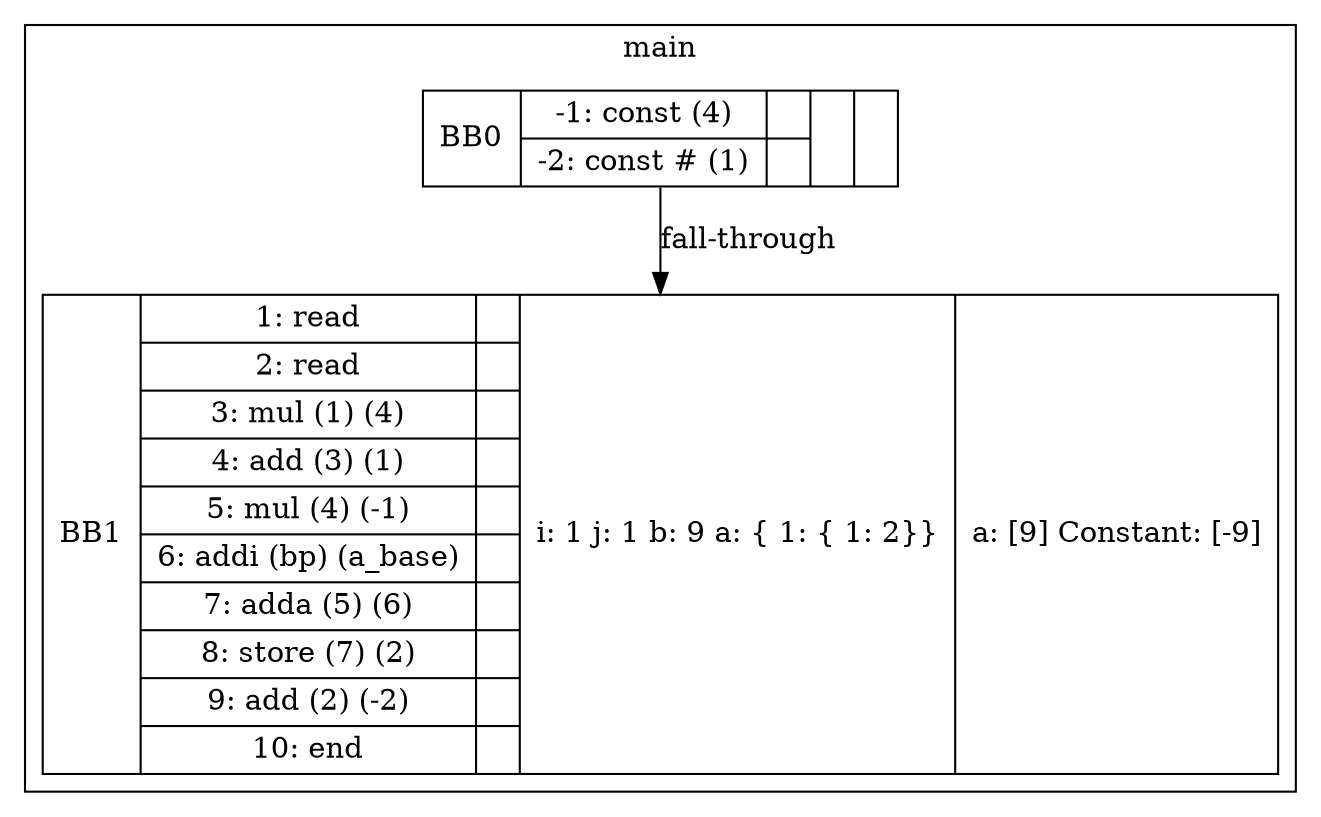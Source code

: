 digraph G{
			bb0[shape=record, weight=0, label="<b>BB0|{-1: const (4) |-2: const # (1) }|{|}|{}|{}"];
		bb1[shape=record, weight=1, label="<b>BB1|{1: read  |2: read  |3: mul (1) (4)|4: add (3) (1)|5: mul (4) (-1)|6: addi (bp) (a_base)|7: adda (5) (6)|8: store (7) (2)|9: add (2) (-2)|10: end  }|{|||||||||}|{    i: 1
    j: 1
    b: 9
    a: 
\{      1: 
\{        1: 2
\}\}}|{    a: [9]
    Constant: [-9]
}"];
	
subgraph cluster_main{
rankdir=LR;
	label=main
			bb0:s->bb1:n[label="fall-through"];
		
}
}